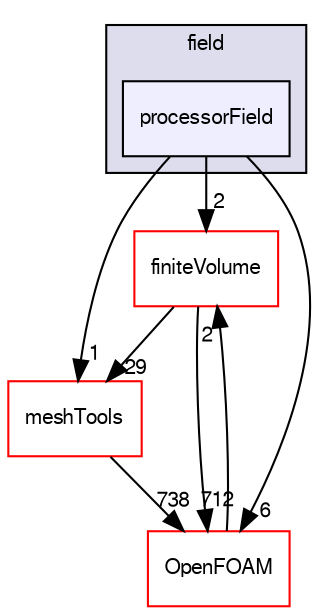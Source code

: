 digraph "src/postProcessing/functionObjects/field/processorField" {
  bgcolor=transparent;
  compound=true
  node [ fontsize="10", fontname="FreeSans"];
  edge [ labelfontsize="10", labelfontname="FreeSans"];
  subgraph clusterdir_efb3ad8e9cbb3414a44ef268cb98c0b2 {
    graph [ bgcolor="#ddddee", pencolor="black", label="field" fontname="FreeSans", fontsize="10", URL="dir_efb3ad8e9cbb3414a44ef268cb98c0b2.html"]
  dir_f0dea0f3df86261af8e38526d2baab8d [shape=box, label="processorField", style="filled", fillcolor="#eeeeff", pencolor="black", URL="dir_f0dea0f3df86261af8e38526d2baab8d.html"];
  }
  dir_9bd15774b555cf7259a6fa18f99fe99b [shape=box label="finiteVolume" color="red" URL="dir_9bd15774b555cf7259a6fa18f99fe99b.html"];
  dir_ae30ad0bef50cf391b24c614251bb9fd [shape=box label="meshTools" color="red" URL="dir_ae30ad0bef50cf391b24c614251bb9fd.html"];
  dir_c5473ff19b20e6ec4dfe5c310b3778a8 [shape=box label="OpenFOAM" color="red" URL="dir_c5473ff19b20e6ec4dfe5c310b3778a8.html"];
  dir_9bd15774b555cf7259a6fa18f99fe99b->dir_ae30ad0bef50cf391b24c614251bb9fd [headlabel="29", labeldistance=1.5 headhref="dir_000749_001586.html"];
  dir_9bd15774b555cf7259a6fa18f99fe99b->dir_c5473ff19b20e6ec4dfe5c310b3778a8 [headlabel="712", labeldistance=1.5 headhref="dir_000749_001732.html"];
  dir_ae30ad0bef50cf391b24c614251bb9fd->dir_c5473ff19b20e6ec4dfe5c310b3778a8 [headlabel="738", labeldistance=1.5 headhref="dir_001586_001732.html"];
  dir_f0dea0f3df86261af8e38526d2baab8d->dir_9bd15774b555cf7259a6fa18f99fe99b [headlabel="2", labeldistance=1.5 headhref="dir_002307_000749.html"];
  dir_f0dea0f3df86261af8e38526d2baab8d->dir_ae30ad0bef50cf391b24c614251bb9fd [headlabel="1", labeldistance=1.5 headhref="dir_002307_001586.html"];
  dir_f0dea0f3df86261af8e38526d2baab8d->dir_c5473ff19b20e6ec4dfe5c310b3778a8 [headlabel="6", labeldistance=1.5 headhref="dir_002307_001732.html"];
  dir_c5473ff19b20e6ec4dfe5c310b3778a8->dir_9bd15774b555cf7259a6fa18f99fe99b [headlabel="2", labeldistance=1.5 headhref="dir_001732_000749.html"];
}
